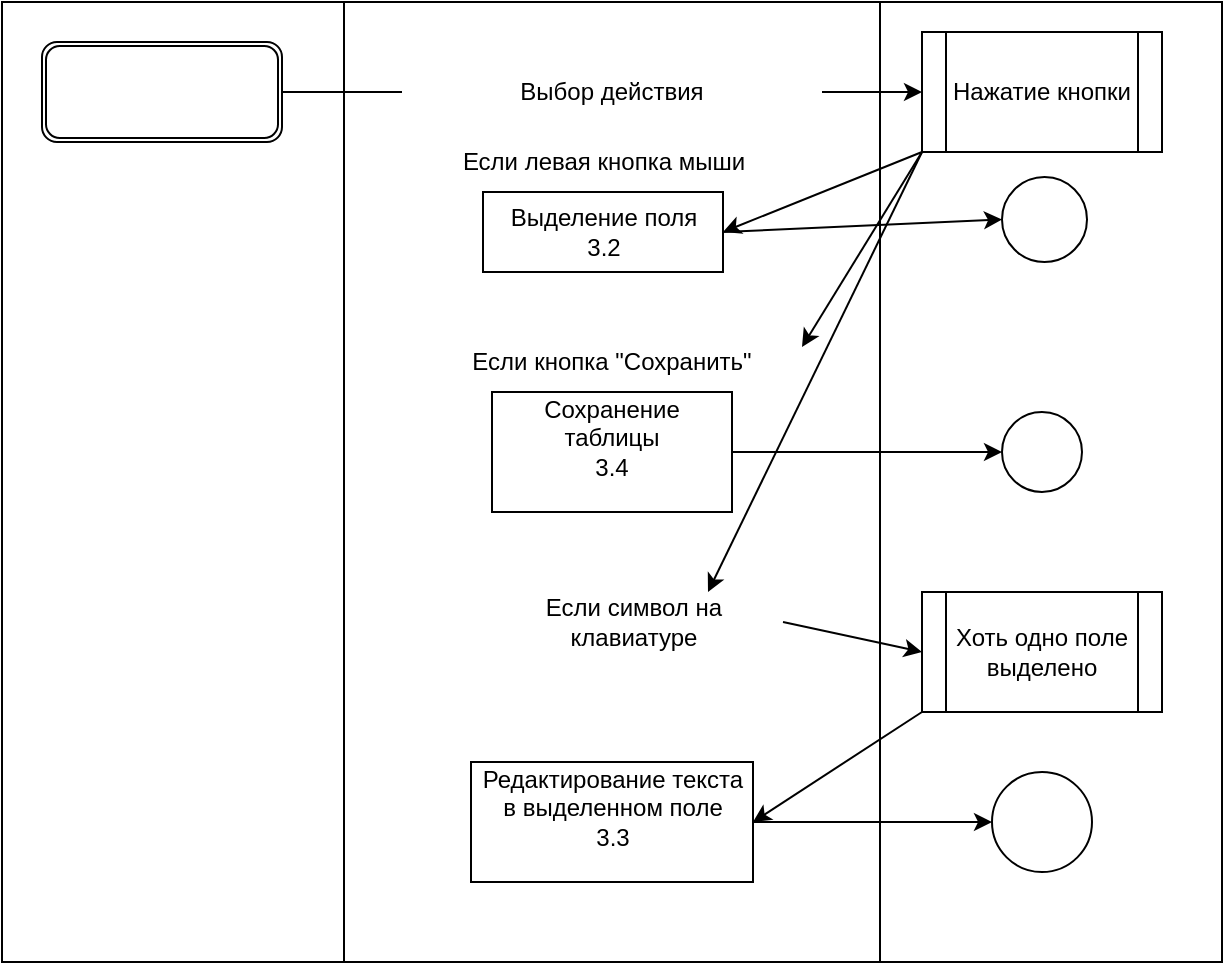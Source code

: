 <mxfile version="15.5.6" type="device"><diagram id="KbIQZ-iNYYVHHV5ToEAQ" name="Page-1"><mxGraphModel dx="1422" dy="780" grid="1" gridSize="10" guides="1" tooltips="1" connect="1" arrows="1" fold="1" page="1" pageScale="1" pageWidth="827" pageHeight="1169" math="0" shadow="0"><root><mxCell id="0"/><mxCell id="1" parent="0"/><mxCell id="jOLx8IqZADpfzeOI9fjM-1" value="" style="shape=process;whiteSpace=wrap;html=1;backgroundOutline=1;size=0.281;" parent="1" vertex="1"><mxGeometry x="120" y="80" width="610" height="480" as="geometry"/></mxCell><mxCell id="jOLx8IqZADpfzeOI9fjM-2" value="" style="shape=ext;double=1;rounded=1;whiteSpace=wrap;html=1;" parent="1" vertex="1"><mxGeometry x="140" y="100" width="120" height="50" as="geometry"/></mxCell><mxCell id="jOLx8IqZADpfzeOI9fjM-3" value="" style="endArrow=none;html=1;rounded=0;exitX=1;exitY=0.5;exitDx=0;exitDy=0;entryX=0;entryY=0.5;entryDx=0;entryDy=0;" parent="1" source="jOLx8IqZADpfzeOI9fjM-2" target="jOLx8IqZADpfzeOI9fjM-4" edge="1"><mxGeometry width="50" height="50" relative="1" as="geometry"><mxPoint x="320" y="150" as="sourcePoint"/><mxPoint x="360" y="100" as="targetPoint"/></mxGeometry></mxCell><mxCell id="jOLx8IqZADpfzeOI9fjM-4" value="Выбор действия" style="text;html=1;strokeColor=none;fillColor=none;align=center;verticalAlign=middle;whiteSpace=wrap;rounded=0;" parent="1" vertex="1"><mxGeometry x="320" y="110" width="210" height="30" as="geometry"/></mxCell><mxCell id="jOLx8IqZADpfzeOI9fjM-5" value="Нажатие кнопки" style="shape=process;whiteSpace=wrap;html=1;backgroundOutline=1;" parent="1" vertex="1"><mxGeometry x="580" y="95" width="120" height="60" as="geometry"/></mxCell><mxCell id="jOLx8IqZADpfzeOI9fjM-8" value="&lt;div&gt;Выделение поля&lt;/div&gt;&lt;div&gt;3.2&lt;/div&gt;" style="rounded=0;whiteSpace=wrap;html=1;" parent="1" vertex="1"><mxGeometry x="360.5" y="175" width="120" height="40" as="geometry"/></mxCell><mxCell id="jOLx8IqZADpfzeOI9fjM-9" value="" style="endArrow=classic;html=1;rounded=0;exitX=1;exitY=0.5;exitDx=0;exitDy=0;entryX=0;entryY=0.5;entryDx=0;entryDy=0;" parent="1" source="jOLx8IqZADpfzeOI9fjM-4" target="jOLx8IqZADpfzeOI9fjM-5" edge="1"><mxGeometry width="50" height="50" relative="1" as="geometry"><mxPoint x="510" y="80" as="sourcePoint"/><mxPoint x="560" y="30" as="targetPoint"/></mxGeometry></mxCell><mxCell id="jOLx8IqZADpfzeOI9fjM-12" value="Хоть одно поле выделено" style="shape=process;whiteSpace=wrap;html=1;backgroundOutline=1;" parent="1" vertex="1"><mxGeometry x="580" y="375" width="120" height="60" as="geometry"/></mxCell><mxCell id="jOLx8IqZADpfzeOI9fjM-15" value="&#xA;&lt;div&gt;Редактирование текста в выделенном поле&lt;/div&gt;&lt;div&gt;3.3&lt;br&gt;&lt;/div&gt;&#xA;&#xA;" style="rounded=0;whiteSpace=wrap;html=1;" parent="1" vertex="1"><mxGeometry x="354.5" y="460" width="141" height="60" as="geometry"/></mxCell><mxCell id="jOLx8IqZADpfzeOI9fjM-22" value="&#xA;&lt;div&gt;Сохранение таблицы&lt;/div&gt;3.4&#xA;&#xA;" style="rounded=0;whiteSpace=wrap;html=1;" parent="1" vertex="1"><mxGeometry x="365" y="275" width="120" height="60" as="geometry"/></mxCell><mxCell id="jOLx8IqZADpfzeOI9fjM-25" value="Если левая кнопка мыши" style="text;html=1;strokeColor=none;fillColor=none;align=center;verticalAlign=middle;whiteSpace=wrap;rounded=0;" parent="1" vertex="1"><mxGeometry x="345.5" y="145" width="150" height="30" as="geometry"/></mxCell><mxCell id="jOLx8IqZADpfzeOI9fjM-27" value="Если символ на клавиатуре" style="text;html=1;strokeColor=none;fillColor=none;align=center;verticalAlign=middle;whiteSpace=wrap;rounded=0;" parent="1" vertex="1"><mxGeometry x="360.5" y="375" width="150" height="30" as="geometry"/></mxCell><mxCell id="jOLx8IqZADpfzeOI9fjM-28" value="Если кнопка &quot;Сохранить&quot;" style="text;html=1;strokeColor=none;fillColor=none;align=center;verticalAlign=middle;whiteSpace=wrap;rounded=0;" parent="1" vertex="1"><mxGeometry x="330" y="245" width="190" height="30" as="geometry"/></mxCell><mxCell id="jOLx8IqZADpfzeOI9fjM-31" value="" style="endArrow=classic;html=1;rounded=0;entryX=1;entryY=0.5;entryDx=0;entryDy=0;exitX=0;exitY=1;exitDx=0;exitDy=0;" parent="1" source="jOLx8IqZADpfzeOI9fjM-5" target="jOLx8IqZADpfzeOI9fjM-8" edge="1"><mxGeometry width="50" height="50" relative="1" as="geometry"><mxPoint x="560" y="240" as="sourcePoint"/><mxPoint x="610" y="190" as="targetPoint"/></mxGeometry></mxCell><mxCell id="jOLx8IqZADpfzeOI9fjM-32" value="" style="endArrow=classic;html=1;rounded=0;entryX=1;entryY=0.25;entryDx=0;entryDy=0;exitX=0;exitY=1;exitDx=0;exitDy=0;" parent="1" source="jOLx8IqZADpfzeOI9fjM-5" target="jOLx8IqZADpfzeOI9fjM-28" edge="1"><mxGeometry width="50" height="50" relative="1" as="geometry"><mxPoint x="600" y="270" as="sourcePoint"/><mxPoint x="650" y="220" as="targetPoint"/></mxGeometry></mxCell><mxCell id="jOLx8IqZADpfzeOI9fjM-33" value="" style="endArrow=classic;html=1;rounded=0;entryX=0.75;entryY=0;entryDx=0;entryDy=0;exitX=0;exitY=1;exitDx=0;exitDy=0;" parent="1" source="jOLx8IqZADpfzeOI9fjM-5" target="jOLx8IqZADpfzeOI9fjM-27" edge="1"><mxGeometry width="50" height="50" relative="1" as="geometry"><mxPoint x="540" y="290" as="sourcePoint"/><mxPoint x="590" y="240" as="targetPoint"/></mxGeometry></mxCell><mxCell id="jOLx8IqZADpfzeOI9fjM-36" value="" style="endArrow=classic;html=1;rounded=0;exitX=1;exitY=0.5;exitDx=0;exitDy=0;entryX=0;entryY=0.5;entryDx=0;entryDy=0;" parent="1" source="jOLx8IqZADpfzeOI9fjM-27" target="jOLx8IqZADpfzeOI9fjM-12" edge="1"><mxGeometry width="50" height="50" relative="1" as="geometry"><mxPoint x="520" y="410" as="sourcePoint"/><mxPoint x="570" y="360" as="targetPoint"/></mxGeometry></mxCell><mxCell id="jOLx8IqZADpfzeOI9fjM-37" value="" style="endArrow=classic;html=1;rounded=0;entryX=1;entryY=0.5;entryDx=0;entryDy=0;exitX=0;exitY=1;exitDx=0;exitDy=0;" parent="1" source="jOLx8IqZADpfzeOI9fjM-12" target="jOLx8IqZADpfzeOI9fjM-15" edge="1"><mxGeometry width="50" height="50" relative="1" as="geometry"><mxPoint x="590" y="510" as="sourcePoint"/><mxPoint x="640" y="460" as="targetPoint"/></mxGeometry></mxCell><mxCell id="jOLx8IqZADpfzeOI9fjM-44" value="" style="ellipse;whiteSpace=wrap;html=1;aspect=fixed;" parent="1" vertex="1"><mxGeometry x="620" y="285" width="40" height="40" as="geometry"/></mxCell><mxCell id="jOLx8IqZADpfzeOI9fjM-45" value="" style="endArrow=classic;html=1;rounded=0;exitX=1;exitY=0.5;exitDx=0;exitDy=0;entryX=0;entryY=0.5;entryDx=0;entryDy=0;" parent="1" source="jOLx8IqZADpfzeOI9fjM-22" target="jOLx8IqZADpfzeOI9fjM-44" edge="1"><mxGeometry width="50" height="50" relative="1" as="geometry"><mxPoint x="560" y="320" as="sourcePoint"/><mxPoint x="610" y="270" as="targetPoint"/></mxGeometry></mxCell><mxCell id="yXpODwWsLif_S_S8fA_d-1" value="" style="ellipse;whiteSpace=wrap;html=1;aspect=fixed;" vertex="1" parent="1"><mxGeometry x="615" y="465" width="50" height="50" as="geometry"/></mxCell><mxCell id="yXpODwWsLif_S_S8fA_d-3" value="" style="endArrow=classic;html=1;rounded=0;exitX=1;exitY=0.5;exitDx=0;exitDy=0;entryX=0;entryY=0.5;entryDx=0;entryDy=0;" edge="1" parent="1" source="jOLx8IqZADpfzeOI9fjM-15" target="yXpODwWsLif_S_S8fA_d-1"><mxGeometry width="50" height="50" relative="1" as="geometry"><mxPoint x="580" y="500" as="sourcePoint"/><mxPoint x="630" y="450" as="targetPoint"/></mxGeometry></mxCell><mxCell id="yXpODwWsLif_S_S8fA_d-4" value="" style="endArrow=classic;html=1;rounded=0;entryX=0;entryY=0.5;entryDx=0;entryDy=0;exitX=1;exitY=0.5;exitDx=0;exitDy=0;" edge="1" parent="1" source="jOLx8IqZADpfzeOI9fjM-8" target="yXpODwWsLif_S_S8fA_d-5"><mxGeometry width="50" height="50" relative="1" as="geometry"><mxPoint x="520" y="220" as="sourcePoint"/><mxPoint x="570" y="170" as="targetPoint"/></mxGeometry></mxCell><mxCell id="yXpODwWsLif_S_S8fA_d-5" value="" style="ellipse;whiteSpace=wrap;html=1;aspect=fixed;" vertex="1" parent="1"><mxGeometry x="620" y="167.5" width="42.5" height="42.5" as="geometry"/></mxCell></root></mxGraphModel></diagram></mxfile>